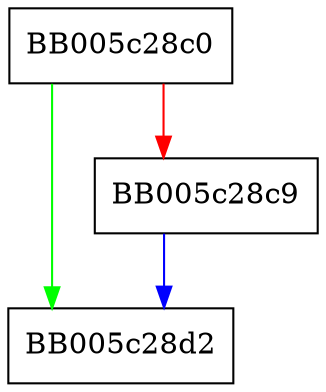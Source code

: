 digraph EVP_MD_meth_set_flags {
  node [shape="box"];
  graph [splines=ortho];
  BB005c28c0 -> BB005c28d2 [color="green"];
  BB005c28c0 -> BB005c28c9 [color="red"];
  BB005c28c9 -> BB005c28d2 [color="blue"];
}